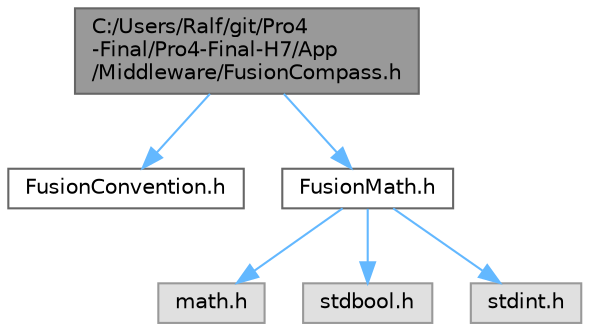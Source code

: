 digraph "C:/Users/Ralf/git/Pro4-Final/Pro4-Final-H7/App/Middleware/FusionCompass.h"
{
 // LATEX_PDF_SIZE
  bgcolor="transparent";
  edge [fontname=Helvetica,fontsize=10,labelfontname=Helvetica,labelfontsize=10];
  node [fontname=Helvetica,fontsize=10,shape=box,height=0.2,width=0.4];
  Node1 [id="Node000001",label="C:/Users/Ralf/git/Pro4\l-Final/Pro4-Final-H7/App\l/Middleware/FusionCompass.h",height=0.2,width=0.4,color="gray40", fillcolor="grey60", style="filled", fontcolor="black",tooltip="Tilt-compensated compass to calculate the magnetic heading using accelerometer and magnetometer measu..."];
  Node1 -> Node2 [id="edge1_Node000001_Node000002",color="steelblue1",style="solid",tooltip=" "];
  Node2 [id="Node000002",label="FusionConvention.h",height=0.2,width=0.4,color="grey40", fillcolor="white", style="filled",URL="$_fusion_convention_8h.html",tooltip="Earth axes convention."];
  Node1 -> Node3 [id="edge2_Node000001_Node000003",color="steelblue1",style="solid",tooltip=" "];
  Node3 [id="Node000003",label="FusionMath.h",height=0.2,width=0.4,color="grey40", fillcolor="white", style="filled",URL="$_fusion_math_8h.html",tooltip="Math library."];
  Node3 -> Node4 [id="edge3_Node000003_Node000004",color="steelblue1",style="solid",tooltip=" "];
  Node4 [id="Node000004",label="math.h",height=0.2,width=0.4,color="grey60", fillcolor="#E0E0E0", style="filled",tooltip=" "];
  Node3 -> Node5 [id="edge4_Node000003_Node000005",color="steelblue1",style="solid",tooltip=" "];
  Node5 [id="Node000005",label="stdbool.h",height=0.2,width=0.4,color="grey60", fillcolor="#E0E0E0", style="filled",tooltip=" "];
  Node3 -> Node6 [id="edge5_Node000003_Node000006",color="steelblue1",style="solid",tooltip=" "];
  Node6 [id="Node000006",label="stdint.h",height=0.2,width=0.4,color="grey60", fillcolor="#E0E0E0", style="filled",tooltip=" "];
}
